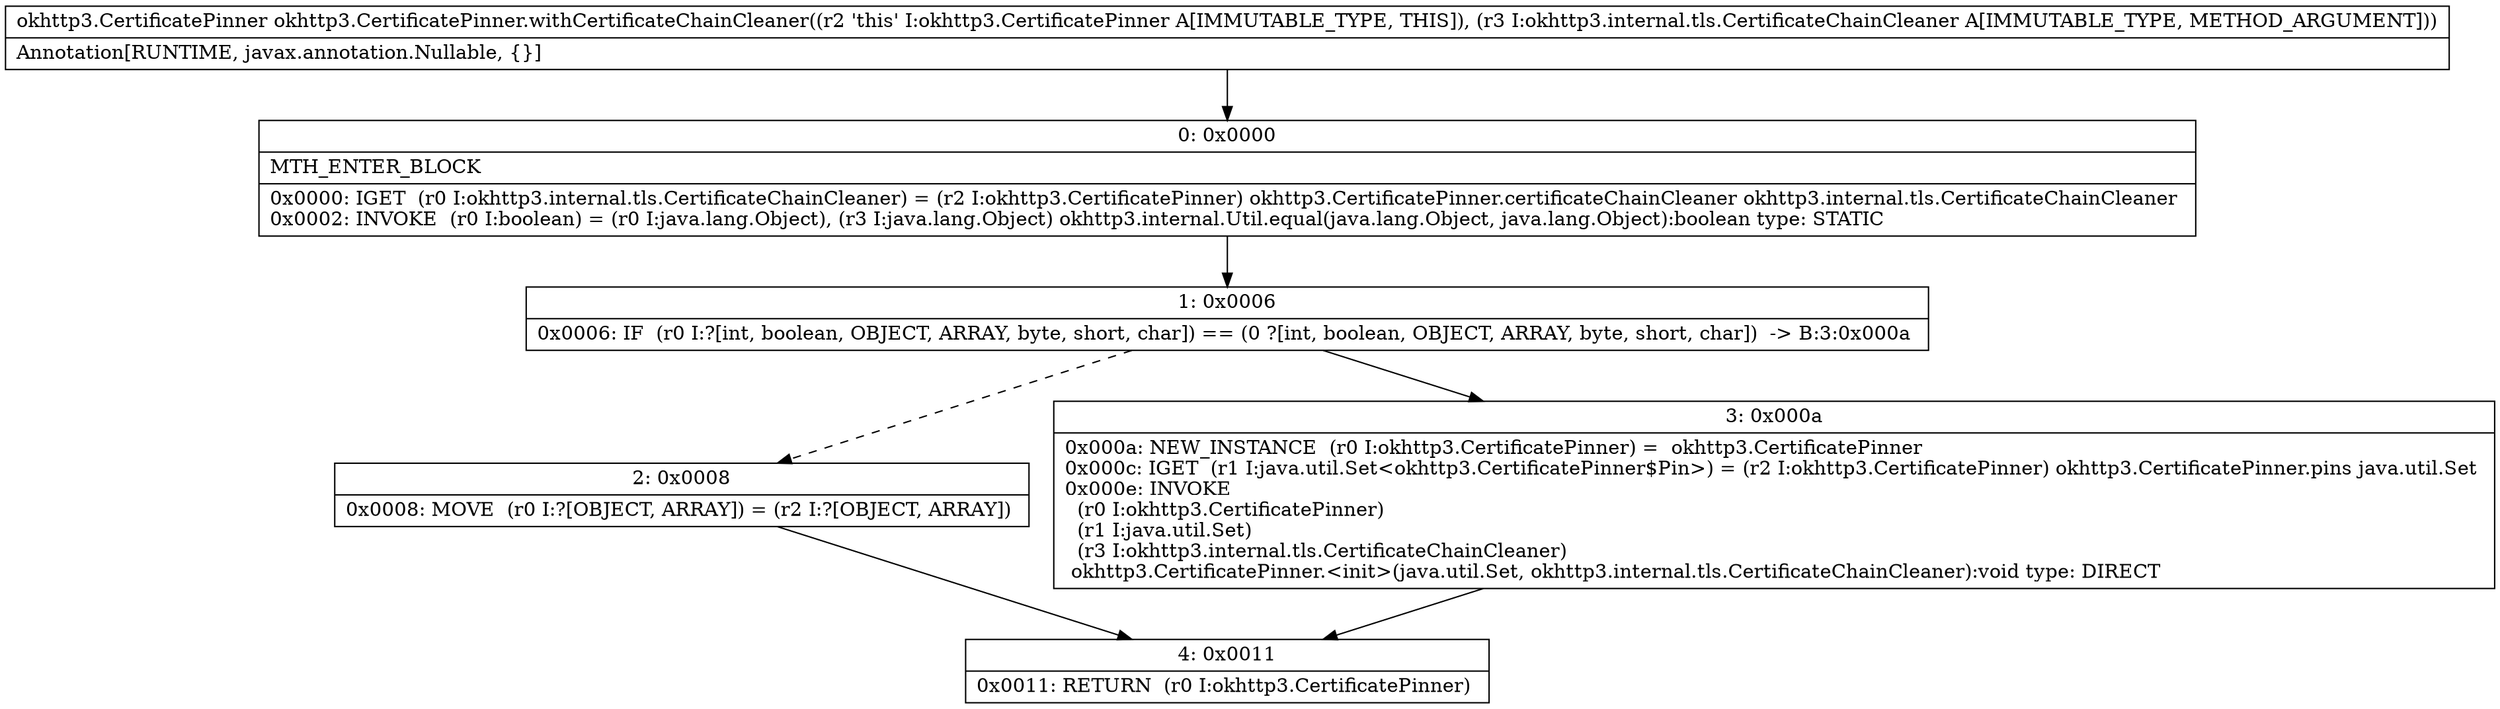 digraph "CFG forokhttp3.CertificatePinner.withCertificateChainCleaner(Lokhttp3\/internal\/tls\/CertificateChainCleaner;)Lokhttp3\/CertificatePinner;" {
Node_0 [shape=record,label="{0\:\ 0x0000|MTH_ENTER_BLOCK\l|0x0000: IGET  (r0 I:okhttp3.internal.tls.CertificateChainCleaner) = (r2 I:okhttp3.CertificatePinner) okhttp3.CertificatePinner.certificateChainCleaner okhttp3.internal.tls.CertificateChainCleaner \l0x0002: INVOKE  (r0 I:boolean) = (r0 I:java.lang.Object), (r3 I:java.lang.Object) okhttp3.internal.Util.equal(java.lang.Object, java.lang.Object):boolean type: STATIC \l}"];
Node_1 [shape=record,label="{1\:\ 0x0006|0x0006: IF  (r0 I:?[int, boolean, OBJECT, ARRAY, byte, short, char]) == (0 ?[int, boolean, OBJECT, ARRAY, byte, short, char])  \-\> B:3:0x000a \l}"];
Node_2 [shape=record,label="{2\:\ 0x0008|0x0008: MOVE  (r0 I:?[OBJECT, ARRAY]) = (r2 I:?[OBJECT, ARRAY]) \l}"];
Node_3 [shape=record,label="{3\:\ 0x000a|0x000a: NEW_INSTANCE  (r0 I:okhttp3.CertificatePinner) =  okhttp3.CertificatePinner \l0x000c: IGET  (r1 I:java.util.Set\<okhttp3.CertificatePinner$Pin\>) = (r2 I:okhttp3.CertificatePinner) okhttp3.CertificatePinner.pins java.util.Set \l0x000e: INVOKE  \l  (r0 I:okhttp3.CertificatePinner)\l  (r1 I:java.util.Set)\l  (r3 I:okhttp3.internal.tls.CertificateChainCleaner)\l okhttp3.CertificatePinner.\<init\>(java.util.Set, okhttp3.internal.tls.CertificateChainCleaner):void type: DIRECT \l}"];
Node_4 [shape=record,label="{4\:\ 0x0011|0x0011: RETURN  (r0 I:okhttp3.CertificatePinner) \l}"];
MethodNode[shape=record,label="{okhttp3.CertificatePinner okhttp3.CertificatePinner.withCertificateChainCleaner((r2 'this' I:okhttp3.CertificatePinner A[IMMUTABLE_TYPE, THIS]), (r3 I:okhttp3.internal.tls.CertificateChainCleaner A[IMMUTABLE_TYPE, METHOD_ARGUMENT]))  | Annotation[RUNTIME, javax.annotation.Nullable, \{\}]\l}"];
MethodNode -> Node_0;
Node_0 -> Node_1;
Node_1 -> Node_2[style=dashed];
Node_1 -> Node_3;
Node_2 -> Node_4;
Node_3 -> Node_4;
}

